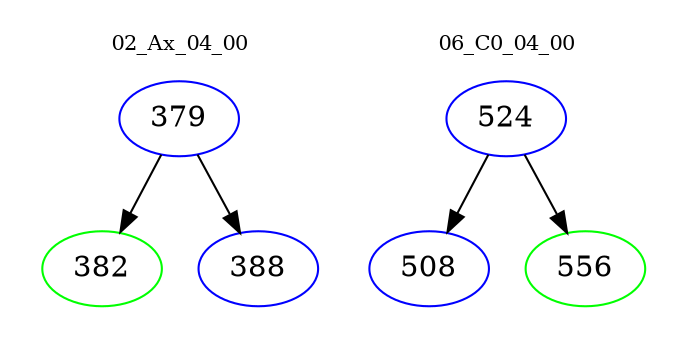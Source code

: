 digraph{
subgraph cluster_0 {
color = white
label = "02_Ax_04_00";
fontsize=10;
T0_379 [label="379", color="blue"]
T0_379 -> T0_382 [color="black"]
T0_382 [label="382", color="green"]
T0_379 -> T0_388 [color="black"]
T0_388 [label="388", color="blue"]
}
subgraph cluster_1 {
color = white
label = "06_C0_04_00";
fontsize=10;
T1_524 [label="524", color="blue"]
T1_524 -> T1_508 [color="black"]
T1_508 [label="508", color="blue"]
T1_524 -> T1_556 [color="black"]
T1_556 [label="556", color="green"]
}
}
